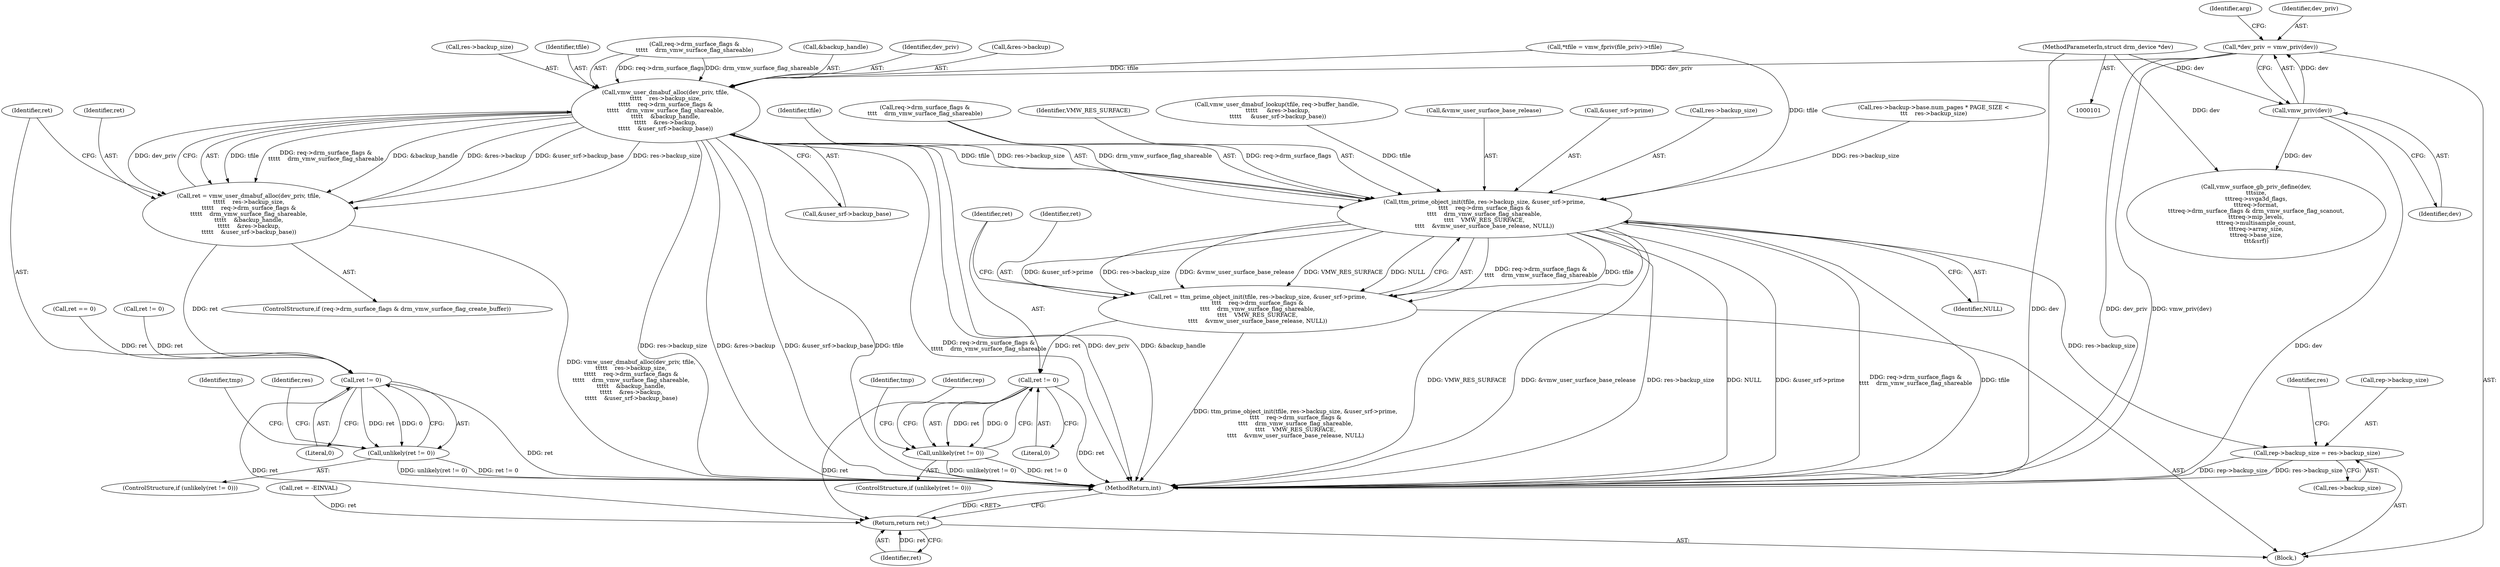 digraph "0_linux_07678eca2cf9c9a18584e546c2b2a0d0c9a3150c@pointer" {
"1000107" [label="(Call,*dev_priv = vmw_priv(dev))"];
"1000109" [label="(Call,vmw_priv(dev))"];
"1000102" [label="(MethodParameterIn,struct drm_device *dev)"];
"1000325" [label="(Call,vmw_user_dmabuf_alloc(dev_priv, tfile,\n\t\t\t\t\t    res->backup_size,\n\t\t\t\t\t    req->drm_surface_flags &\n\t\t\t\t\t    drm_vmw_surface_flag_shareable,\n\t\t\t\t\t    &backup_handle,\n\t\t\t\t\t    &res->backup,\n\t\t\t\t\t    &user_srf->backup_base))"];
"1000323" [label="(Call,ret = vmw_user_dmabuf_alloc(dev_priv, tfile,\n\t\t\t\t\t    res->backup_size,\n\t\t\t\t\t    req->drm_surface_flags &\n\t\t\t\t\t    drm_vmw_surface_flag_shareable,\n\t\t\t\t\t    &backup_handle,\n\t\t\t\t\t    &res->backup,\n\t\t\t\t\t    &user_srf->backup_base))"];
"1000348" [label="(Call,ret != 0)"];
"1000347" [label="(Call,unlikely(ret != 0))"];
"1000475" [label="(Return,return ret;)"];
"1000362" [label="(Call,ttm_prime_object_init(tfile, res->backup_size, &user_srf->prime,\n\t\t\t\t    req->drm_surface_flags &\n\t\t\t\t    drm_vmw_surface_flag_shareable,\n\t\t\t\t    VMW_RES_SURFACE,\n\t\t\t\t    &vmw_user_surface_base_release, NULL))"];
"1000360" [label="(Call,ret = ttm_prime_object_init(tfile, res->backup_size, &user_srf->prime,\n\t\t\t\t    req->drm_surface_flags &\n\t\t\t\t    drm_vmw_surface_flag_shareable,\n\t\t\t\t    VMW_RES_SURFACE,\n\t\t\t\t    &vmw_user_surface_base_release, NULL))"];
"1000382" [label="(Call,ret != 0)"];
"1000381" [label="(Call,unlikely(ret != 0))"];
"1000406" [label="(Call,rep->backup_size = res->backup_size)"];
"1000283" [label="(Call,res->backup->base.num_pages * PAGE_SIZE <\n\t\t\t    res->backup_size)"];
"1000379" [label="(Identifier,NULL)"];
"1000383" [label="(Identifier,ret)"];
"1000477" [label="(MethodReturn,int)"];
"1000346" [label="(ControlStructure,if (unlikely(ret != 0)))"];
"1000381" [label="(Call,unlikely(ret != 0))"];
"1000110" [label="(Identifier,dev)"];
"1000342" [label="(Call,&user_srf->backup_base)"];
"1000349" [label="(Identifier,ret)"];
"1000278" [label="(Call,ret == 0)"];
"1000354" [label="(Identifier,res)"];
"1000476" [label="(Identifier,ret)"];
"1000382" [label="(Call,ret != 0)"];
"1000360" [label="(Call,ret = ttm_prime_object_init(tfile, res->backup_size, &user_srf->prime,\n\t\t\t\t    req->drm_surface_flags &\n\t\t\t\t    drm_vmw_surface_flag_shareable,\n\t\t\t\t    VMW_RES_SURFACE,\n\t\t\t\t    &vmw_user_surface_base_release, NULL))"];
"1000107" [label="(Call,*dev_priv = vmw_priv(dev))"];
"1000317" [label="(ControlStructure,if (req->drm_surface_flags & drm_vmw_surface_flag_create_buffer))"];
"1000363" [label="(Identifier,tfile)"];
"1000326" [label="(Identifier,dev_priv)"];
"1000336" [label="(Call,&backup_handle)"];
"1000415" [label="(Identifier,res)"];
"1000105" [label="(Block,)"];
"1000380" [label="(ControlStructure,if (unlikely(ret != 0)))"];
"1000324" [label="(Identifier,ret)"];
"1000357" [label="(Identifier,tmp)"];
"1000242" [label="(Call,ret != 0)"];
"1000325" [label="(Call,vmw_user_dmabuf_alloc(dev_priv, tfile,\n\t\t\t\t\t    res->backup_size,\n\t\t\t\t\t    req->drm_surface_flags &\n\t\t\t\t\t    drm_vmw_surface_flag_shareable,\n\t\t\t\t\t    &backup_handle,\n\t\t\t\t\t    &res->backup,\n\t\t\t\t\t    &user_srf->backup_base))"];
"1000371" [label="(Call,req->drm_surface_flags &\n\t\t\t\t    drm_vmw_surface_flag_shareable)"];
"1000395" [label="(Identifier,rep)"];
"1000407" [label="(Call,rep->backup_size)"];
"1000304" [label="(Call,ret = -EINVAL)"];
"1000376" [label="(Identifier,VMW_RES_SURFACE)"];
"1000323" [label="(Call,ret = vmw_user_dmabuf_alloc(dev_priv, tfile,\n\t\t\t\t\t    res->backup_size,\n\t\t\t\t\t    req->drm_surface_flags &\n\t\t\t\t\t    drm_vmw_surface_flag_shareable,\n\t\t\t\t\t    &backup_handle,\n\t\t\t\t\t    &res->backup,\n\t\t\t\t\t    &user_srf->backup_base))"];
"1000388" [label="(Identifier,tmp)"];
"1000102" [label="(MethodParameterIn,struct drm_device *dev)"];
"1000136" [label="(Call,*tfile = vmw_fpriv(file_priv)->tfile)"];
"1000410" [label="(Call,res->backup_size)"];
"1000264" [label="(Call,vmw_user_dmabuf_lookup(tfile, req->buffer_handle,\n \t\t\t\t\t     &res->backup,\n \t\t\t\t\t     &user_srf->backup_base))"];
"1000117" [label="(Identifier,arg)"];
"1000384" [label="(Literal,0)"];
"1000338" [label="(Call,&res->backup)"];
"1000109" [label="(Call,vmw_priv(dev))"];
"1000377" [label="(Call,&vmw_user_surface_base_release)"];
"1000406" [label="(Call,rep->backup_size = res->backup_size)"];
"1000108" [label="(Identifier,dev_priv)"];
"1000347" [label="(Call,unlikely(ret != 0))"];
"1000361" [label="(Identifier,ret)"];
"1000350" [label="(Literal,0)"];
"1000348" [label="(Call,ret != 0)"];
"1000367" [label="(Call,&user_srf->prime)"];
"1000328" [label="(Call,res->backup_size)"];
"1000186" [label="(Call,vmw_surface_gb_priv_define(dev,\n\t\t\tsize,\n\t\t\treq->svga3d_flags,\n\t\t\treq->format,\n\t\t\treq->drm_surface_flags & drm_vmw_surface_flag_scanout,\n\t\t\treq->mip_levels,\n\t\t\treq->multisample_count,\n\t\t\treq->array_size,\n\t\t\treq->base_size,\n\t\t\t&srf))"];
"1000327" [label="(Identifier,tfile)"];
"1000331" [label="(Call,req->drm_surface_flags &\n\t\t\t\t\t    drm_vmw_surface_flag_shareable)"];
"1000475" [label="(Return,return ret;)"];
"1000362" [label="(Call,ttm_prime_object_init(tfile, res->backup_size, &user_srf->prime,\n\t\t\t\t    req->drm_surface_flags &\n\t\t\t\t    drm_vmw_surface_flag_shareable,\n\t\t\t\t    VMW_RES_SURFACE,\n\t\t\t\t    &vmw_user_surface_base_release, NULL))"];
"1000364" [label="(Call,res->backup_size)"];
"1000107" -> "1000105"  [label="AST: "];
"1000107" -> "1000109"  [label="CFG: "];
"1000108" -> "1000107"  [label="AST: "];
"1000109" -> "1000107"  [label="AST: "];
"1000117" -> "1000107"  [label="CFG: "];
"1000107" -> "1000477"  [label="DDG: dev_priv"];
"1000107" -> "1000477"  [label="DDG: vmw_priv(dev)"];
"1000109" -> "1000107"  [label="DDG: dev"];
"1000107" -> "1000325"  [label="DDG: dev_priv"];
"1000109" -> "1000110"  [label="CFG: "];
"1000110" -> "1000109"  [label="AST: "];
"1000109" -> "1000477"  [label="DDG: dev"];
"1000102" -> "1000109"  [label="DDG: dev"];
"1000109" -> "1000186"  [label="DDG: dev"];
"1000102" -> "1000101"  [label="AST: "];
"1000102" -> "1000477"  [label="DDG: dev"];
"1000102" -> "1000186"  [label="DDG: dev"];
"1000325" -> "1000323"  [label="AST: "];
"1000325" -> "1000342"  [label="CFG: "];
"1000326" -> "1000325"  [label="AST: "];
"1000327" -> "1000325"  [label="AST: "];
"1000328" -> "1000325"  [label="AST: "];
"1000331" -> "1000325"  [label="AST: "];
"1000336" -> "1000325"  [label="AST: "];
"1000338" -> "1000325"  [label="AST: "];
"1000342" -> "1000325"  [label="AST: "];
"1000323" -> "1000325"  [label="CFG: "];
"1000325" -> "1000477"  [label="DDG: dev_priv"];
"1000325" -> "1000477"  [label="DDG: req->drm_surface_flags &\n\t\t\t\t\t    drm_vmw_surface_flag_shareable"];
"1000325" -> "1000477"  [label="DDG: &backup_handle"];
"1000325" -> "1000477"  [label="DDG: res->backup_size"];
"1000325" -> "1000477"  [label="DDG: &res->backup"];
"1000325" -> "1000477"  [label="DDG: &user_srf->backup_base"];
"1000325" -> "1000477"  [label="DDG: tfile"];
"1000325" -> "1000323"  [label="DDG: tfile"];
"1000325" -> "1000323"  [label="DDG: req->drm_surface_flags &\n\t\t\t\t\t    drm_vmw_surface_flag_shareable"];
"1000325" -> "1000323"  [label="DDG: &backup_handle"];
"1000325" -> "1000323"  [label="DDG: &res->backup"];
"1000325" -> "1000323"  [label="DDG: &user_srf->backup_base"];
"1000325" -> "1000323"  [label="DDG: res->backup_size"];
"1000325" -> "1000323"  [label="DDG: dev_priv"];
"1000136" -> "1000325"  [label="DDG: tfile"];
"1000331" -> "1000325"  [label="DDG: req->drm_surface_flags"];
"1000331" -> "1000325"  [label="DDG: drm_vmw_surface_flag_shareable"];
"1000325" -> "1000362"  [label="DDG: tfile"];
"1000325" -> "1000362"  [label="DDG: res->backup_size"];
"1000323" -> "1000317"  [label="AST: "];
"1000324" -> "1000323"  [label="AST: "];
"1000349" -> "1000323"  [label="CFG: "];
"1000323" -> "1000477"  [label="DDG: vmw_user_dmabuf_alloc(dev_priv, tfile,\n\t\t\t\t\t    res->backup_size,\n\t\t\t\t\t    req->drm_surface_flags &\n\t\t\t\t\t    drm_vmw_surface_flag_shareable,\n\t\t\t\t\t    &backup_handle,\n\t\t\t\t\t    &res->backup,\n\t\t\t\t\t    &user_srf->backup_base)"];
"1000323" -> "1000348"  [label="DDG: ret"];
"1000348" -> "1000347"  [label="AST: "];
"1000348" -> "1000350"  [label="CFG: "];
"1000349" -> "1000348"  [label="AST: "];
"1000350" -> "1000348"  [label="AST: "];
"1000347" -> "1000348"  [label="CFG: "];
"1000348" -> "1000477"  [label="DDG: ret"];
"1000348" -> "1000347"  [label="DDG: ret"];
"1000348" -> "1000347"  [label="DDG: 0"];
"1000278" -> "1000348"  [label="DDG: ret"];
"1000242" -> "1000348"  [label="DDG: ret"];
"1000348" -> "1000475"  [label="DDG: ret"];
"1000347" -> "1000346"  [label="AST: "];
"1000354" -> "1000347"  [label="CFG: "];
"1000357" -> "1000347"  [label="CFG: "];
"1000347" -> "1000477"  [label="DDG: ret != 0"];
"1000347" -> "1000477"  [label="DDG: unlikely(ret != 0)"];
"1000475" -> "1000105"  [label="AST: "];
"1000475" -> "1000476"  [label="CFG: "];
"1000476" -> "1000475"  [label="AST: "];
"1000477" -> "1000475"  [label="CFG: "];
"1000475" -> "1000477"  [label="DDG: <RET>"];
"1000476" -> "1000475"  [label="DDG: ret"];
"1000382" -> "1000475"  [label="DDG: ret"];
"1000304" -> "1000475"  [label="DDG: ret"];
"1000362" -> "1000360"  [label="AST: "];
"1000362" -> "1000379"  [label="CFG: "];
"1000363" -> "1000362"  [label="AST: "];
"1000364" -> "1000362"  [label="AST: "];
"1000367" -> "1000362"  [label="AST: "];
"1000371" -> "1000362"  [label="AST: "];
"1000376" -> "1000362"  [label="AST: "];
"1000377" -> "1000362"  [label="AST: "];
"1000379" -> "1000362"  [label="AST: "];
"1000360" -> "1000362"  [label="CFG: "];
"1000362" -> "1000477"  [label="DDG: VMW_RES_SURFACE"];
"1000362" -> "1000477"  [label="DDG: &vmw_user_surface_base_release"];
"1000362" -> "1000477"  [label="DDG: res->backup_size"];
"1000362" -> "1000477"  [label="DDG: NULL"];
"1000362" -> "1000477"  [label="DDG: &user_srf->prime"];
"1000362" -> "1000477"  [label="DDG: req->drm_surface_flags &\n\t\t\t\t    drm_vmw_surface_flag_shareable"];
"1000362" -> "1000477"  [label="DDG: tfile"];
"1000362" -> "1000360"  [label="DDG: req->drm_surface_flags &\n\t\t\t\t    drm_vmw_surface_flag_shareable"];
"1000362" -> "1000360"  [label="DDG: tfile"];
"1000362" -> "1000360"  [label="DDG: &user_srf->prime"];
"1000362" -> "1000360"  [label="DDG: res->backup_size"];
"1000362" -> "1000360"  [label="DDG: &vmw_user_surface_base_release"];
"1000362" -> "1000360"  [label="DDG: VMW_RES_SURFACE"];
"1000362" -> "1000360"  [label="DDG: NULL"];
"1000264" -> "1000362"  [label="DDG: tfile"];
"1000136" -> "1000362"  [label="DDG: tfile"];
"1000283" -> "1000362"  [label="DDG: res->backup_size"];
"1000371" -> "1000362"  [label="DDG: req->drm_surface_flags"];
"1000371" -> "1000362"  [label="DDG: drm_vmw_surface_flag_shareable"];
"1000362" -> "1000406"  [label="DDG: res->backup_size"];
"1000360" -> "1000105"  [label="AST: "];
"1000361" -> "1000360"  [label="AST: "];
"1000383" -> "1000360"  [label="CFG: "];
"1000360" -> "1000477"  [label="DDG: ttm_prime_object_init(tfile, res->backup_size, &user_srf->prime,\n\t\t\t\t    req->drm_surface_flags &\n\t\t\t\t    drm_vmw_surface_flag_shareable,\n\t\t\t\t    VMW_RES_SURFACE,\n\t\t\t\t    &vmw_user_surface_base_release, NULL)"];
"1000360" -> "1000382"  [label="DDG: ret"];
"1000382" -> "1000381"  [label="AST: "];
"1000382" -> "1000384"  [label="CFG: "];
"1000383" -> "1000382"  [label="AST: "];
"1000384" -> "1000382"  [label="AST: "];
"1000381" -> "1000382"  [label="CFG: "];
"1000382" -> "1000477"  [label="DDG: ret"];
"1000382" -> "1000381"  [label="DDG: ret"];
"1000382" -> "1000381"  [label="DDG: 0"];
"1000381" -> "1000380"  [label="AST: "];
"1000388" -> "1000381"  [label="CFG: "];
"1000395" -> "1000381"  [label="CFG: "];
"1000381" -> "1000477"  [label="DDG: ret != 0"];
"1000381" -> "1000477"  [label="DDG: unlikely(ret != 0)"];
"1000406" -> "1000105"  [label="AST: "];
"1000406" -> "1000410"  [label="CFG: "];
"1000407" -> "1000406"  [label="AST: "];
"1000410" -> "1000406"  [label="AST: "];
"1000415" -> "1000406"  [label="CFG: "];
"1000406" -> "1000477"  [label="DDG: rep->backup_size"];
"1000406" -> "1000477"  [label="DDG: res->backup_size"];
}
